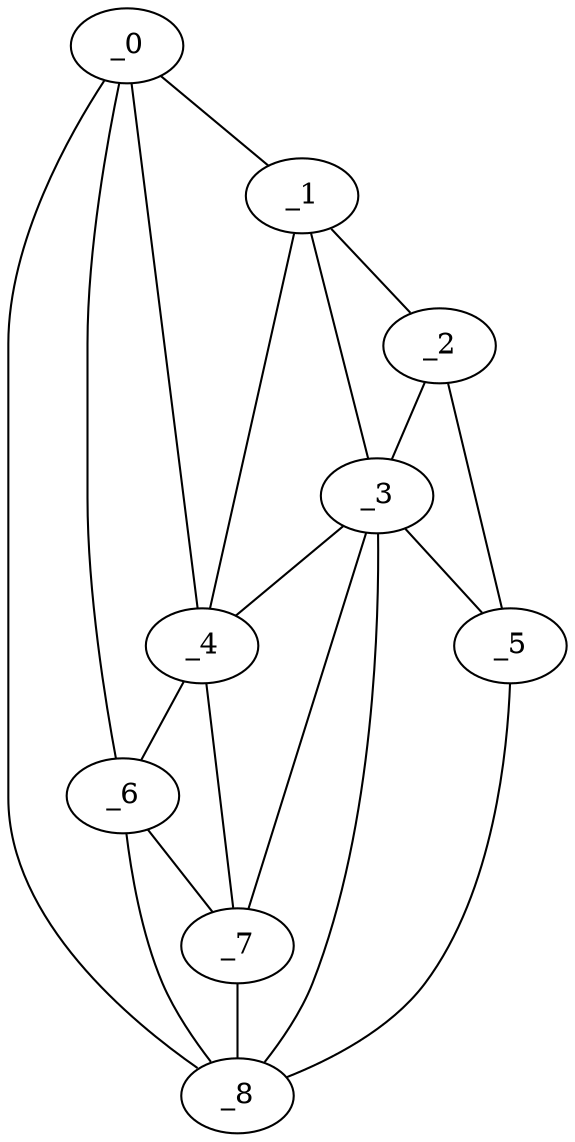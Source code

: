 graph "obj63__195.gxl" {
	_0	 [x=73,
		y=21];
	_1	 [x=73,
		y=31];
	_0 -- _1	 [valence=1];
	_4	 [x=77,
		y=25];
	_0 -- _4	 [valence=2];
	_6	 [x=78,
		y=18];
	_0 -- _6	 [valence=2];
	_8	 [x=86,
		y=13];
	_0 -- _8	 [valence=1];
	_2	 [x=74,
		y=48];
	_1 -- _2	 [valence=1];
	_3	 [x=76,
		y=41];
	_1 -- _3	 [valence=2];
	_1 -- _4	 [valence=2];
	_2 -- _3	 [valence=2];
	_5	 [x=77,
		y=55];
	_2 -- _5	 [valence=1];
	_3 -- _4	 [valence=2];
	_3 -- _5	 [valence=2];
	_7	 [x=82,
		y=18];
	_3 -- _7	 [valence=1];
	_3 -- _8	 [valence=1];
	_4 -- _6	 [valence=2];
	_4 -- _7	 [valence=1];
	_5 -- _8	 [valence=1];
	_6 -- _7	 [valence=2];
	_6 -- _8	 [valence=2];
	_7 -- _8	 [valence=2];
}
